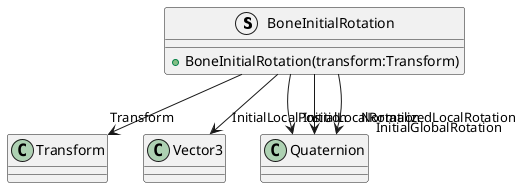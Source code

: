 @startuml
struct BoneInitialRotation {
    + BoneInitialRotation(transform:Transform)
}
BoneInitialRotation --> "Transform" Transform
BoneInitialRotation --> "InitialLocalPosition" Vector3
BoneInitialRotation --> "InitialLocalRotation" Quaternion
BoneInitialRotation --> "InitialGlobalRotation" Quaternion
BoneInitialRotation --> "NormalizedLocalRotation" Quaternion
@enduml
